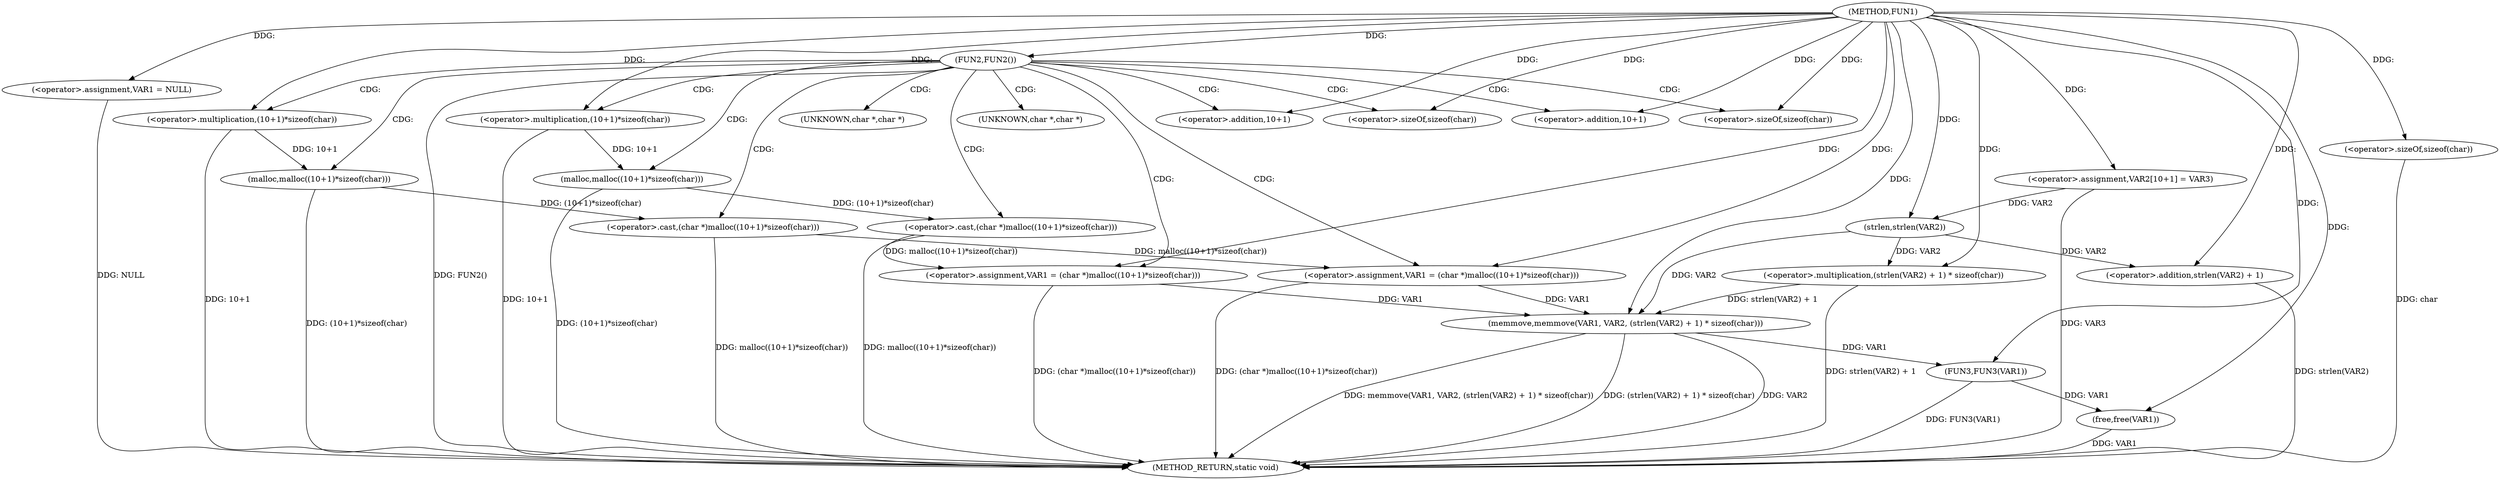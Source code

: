 digraph FUN1 {  
"1000100" [label = "(METHOD,FUN1)" ]
"1000152" [label = "(METHOD_RETURN,static void)" ]
"1000103" [label = "(<operator>.assignment,VAR1 = NULL)" ]
"1000107" [label = "(FUN2,FUN2())" ]
"1000109" [label = "(<operator>.assignment,VAR1 = (char *)malloc((10+1)*sizeof(char)))" ]
"1000111" [label = "(<operator>.cast,(char *)malloc((10+1)*sizeof(char)))" ]
"1000113" [label = "(malloc,malloc((10+1)*sizeof(char)))" ]
"1000114" [label = "(<operator>.multiplication,(10+1)*sizeof(char))" ]
"1000115" [label = "(<operator>.addition,10+1)" ]
"1000118" [label = "(<operator>.sizeOf,sizeof(char))" ]
"1000122" [label = "(<operator>.assignment,VAR1 = (char *)malloc((10+1)*sizeof(char)))" ]
"1000124" [label = "(<operator>.cast,(char *)malloc((10+1)*sizeof(char)))" ]
"1000126" [label = "(malloc,malloc((10+1)*sizeof(char)))" ]
"1000127" [label = "(<operator>.multiplication,(10+1)*sizeof(char))" ]
"1000128" [label = "(<operator>.addition,10+1)" ]
"1000131" [label = "(<operator>.sizeOf,sizeof(char))" ]
"1000135" [label = "(<operator>.assignment,VAR2[10+1] = VAR3)" ]
"1000138" [label = "(memmove,memmove(VAR1, VAR2, (strlen(VAR2) + 1) * sizeof(char)))" ]
"1000141" [label = "(<operator>.multiplication,(strlen(VAR2) + 1) * sizeof(char))" ]
"1000142" [label = "(<operator>.addition,strlen(VAR2) + 1)" ]
"1000143" [label = "(strlen,strlen(VAR2))" ]
"1000146" [label = "(<operator>.sizeOf,sizeof(char))" ]
"1000148" [label = "(FUN3,FUN3(VAR1))" ]
"1000150" [label = "(free,free(VAR1))" ]
"1000112" [label = "(UNKNOWN,char *,char *)" ]
"1000125" [label = "(UNKNOWN,char *,char *)" ]
  "1000124" -> "1000152"  [ label = "DDG: malloc((10+1)*sizeof(char))"] 
  "1000141" -> "1000152"  [ label = "DDG: strlen(VAR2) + 1"] 
  "1000103" -> "1000152"  [ label = "DDG: NULL"] 
  "1000113" -> "1000152"  [ label = "DDG: (10+1)*sizeof(char)"] 
  "1000138" -> "1000152"  [ label = "DDG: (strlen(VAR2) + 1) * sizeof(char)"] 
  "1000138" -> "1000152"  [ label = "DDG: VAR2"] 
  "1000114" -> "1000152"  [ label = "DDG: 10+1"] 
  "1000148" -> "1000152"  [ label = "DDG: FUN3(VAR1)"] 
  "1000126" -> "1000152"  [ label = "DDG: (10+1)*sizeof(char)"] 
  "1000122" -> "1000152"  [ label = "DDG: (char *)malloc((10+1)*sizeof(char))"] 
  "1000107" -> "1000152"  [ label = "DDG: FUN2()"] 
  "1000150" -> "1000152"  [ label = "DDG: VAR1"] 
  "1000111" -> "1000152"  [ label = "DDG: malloc((10+1)*sizeof(char))"] 
  "1000142" -> "1000152"  [ label = "DDG: strlen(VAR2)"] 
  "1000127" -> "1000152"  [ label = "DDG: 10+1"] 
  "1000138" -> "1000152"  [ label = "DDG: memmove(VAR1, VAR2, (strlen(VAR2) + 1) * sizeof(char))"] 
  "1000146" -> "1000152"  [ label = "DDG: char"] 
  "1000109" -> "1000152"  [ label = "DDG: (char *)malloc((10+1)*sizeof(char))"] 
  "1000135" -> "1000152"  [ label = "DDG: VAR3"] 
  "1000100" -> "1000103"  [ label = "DDG: "] 
  "1000100" -> "1000107"  [ label = "DDG: "] 
  "1000111" -> "1000109"  [ label = "DDG: malloc((10+1)*sizeof(char))"] 
  "1000100" -> "1000109"  [ label = "DDG: "] 
  "1000113" -> "1000111"  [ label = "DDG: (10+1)*sizeof(char)"] 
  "1000114" -> "1000113"  [ label = "DDG: 10+1"] 
  "1000100" -> "1000114"  [ label = "DDG: "] 
  "1000100" -> "1000115"  [ label = "DDG: "] 
  "1000100" -> "1000118"  [ label = "DDG: "] 
  "1000124" -> "1000122"  [ label = "DDG: malloc((10+1)*sizeof(char))"] 
  "1000100" -> "1000122"  [ label = "DDG: "] 
  "1000126" -> "1000124"  [ label = "DDG: (10+1)*sizeof(char)"] 
  "1000127" -> "1000126"  [ label = "DDG: 10+1"] 
  "1000100" -> "1000127"  [ label = "DDG: "] 
  "1000100" -> "1000128"  [ label = "DDG: "] 
  "1000100" -> "1000131"  [ label = "DDG: "] 
  "1000100" -> "1000135"  [ label = "DDG: "] 
  "1000122" -> "1000138"  [ label = "DDG: VAR1"] 
  "1000109" -> "1000138"  [ label = "DDG: VAR1"] 
  "1000100" -> "1000138"  [ label = "DDG: "] 
  "1000143" -> "1000138"  [ label = "DDG: VAR2"] 
  "1000141" -> "1000138"  [ label = "DDG: strlen(VAR2) + 1"] 
  "1000143" -> "1000141"  [ label = "DDG: VAR2"] 
  "1000100" -> "1000141"  [ label = "DDG: "] 
  "1000143" -> "1000142"  [ label = "DDG: VAR2"] 
  "1000135" -> "1000143"  [ label = "DDG: VAR2"] 
  "1000100" -> "1000143"  [ label = "DDG: "] 
  "1000100" -> "1000142"  [ label = "DDG: "] 
  "1000100" -> "1000146"  [ label = "DDG: "] 
  "1000138" -> "1000148"  [ label = "DDG: VAR1"] 
  "1000100" -> "1000148"  [ label = "DDG: "] 
  "1000148" -> "1000150"  [ label = "DDG: VAR1"] 
  "1000100" -> "1000150"  [ label = "DDG: "] 
  "1000107" -> "1000109"  [ label = "CDG: "] 
  "1000107" -> "1000112"  [ label = "CDG: "] 
  "1000107" -> "1000128"  [ label = "CDG: "] 
  "1000107" -> "1000124"  [ label = "CDG: "] 
  "1000107" -> "1000125"  [ label = "CDG: "] 
  "1000107" -> "1000131"  [ label = "CDG: "] 
  "1000107" -> "1000114"  [ label = "CDG: "] 
  "1000107" -> "1000115"  [ label = "CDG: "] 
  "1000107" -> "1000113"  [ label = "CDG: "] 
  "1000107" -> "1000118"  [ label = "CDG: "] 
  "1000107" -> "1000127"  [ label = "CDG: "] 
  "1000107" -> "1000111"  [ label = "CDG: "] 
  "1000107" -> "1000122"  [ label = "CDG: "] 
  "1000107" -> "1000126"  [ label = "CDG: "] 
}
